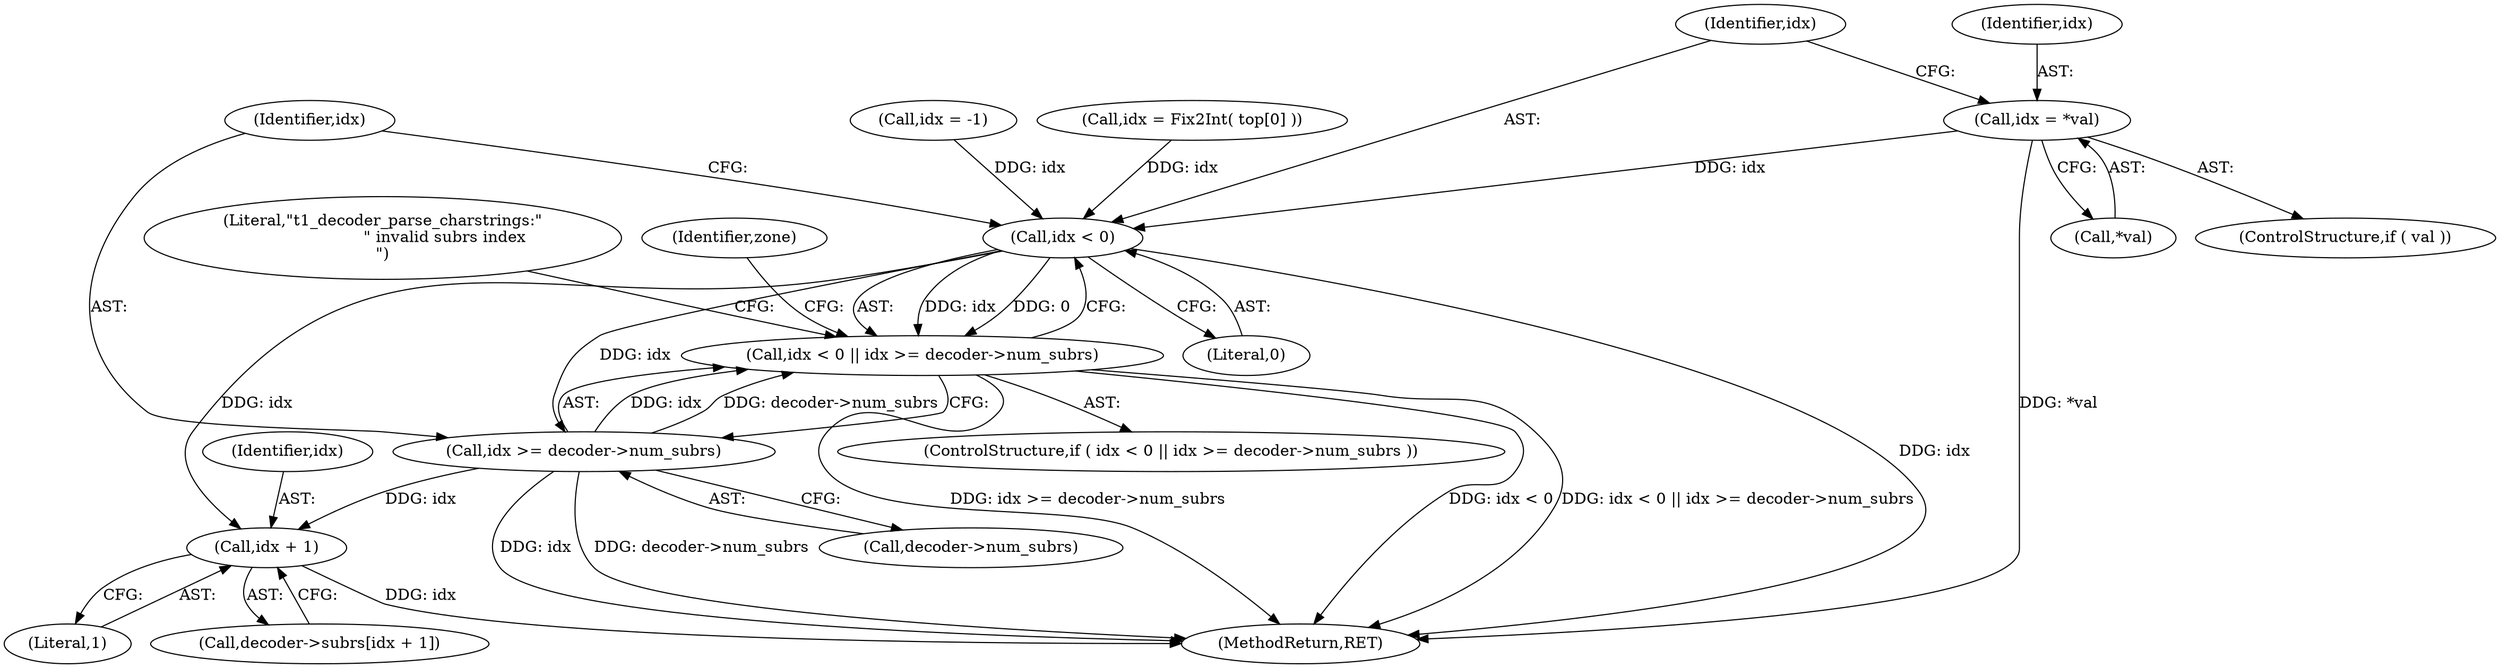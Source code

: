 digraph "0_savannah_f958c48ee431bef8d4d466b40c9cb2d4dbcb7791@pointer" {
"1002206" [label="(Call,idx = *val)"];
"1002217" [label="(Call,idx < 0)"];
"1002216" [label="(Call,idx < 0 || idx >= decoder->num_subrs)"];
"1002220" [label="(Call,idx >= decoder->num_subrs)"];
"1002298" [label="(Call,idx + 1)"];
"1002227" [label="(Literal,\"t1_decoder_parse_charstrings:\"\n                         \" invalid subrs index\n\")"];
"1002218" [label="(Identifier,idx)"];
"1002530" [label="(MethodReturn,RET)"];
"1002216" [label="(Call,idx < 0 || idx >= decoder->num_subrs)"];
"1002220" [label="(Call,idx >= decoder->num_subrs)"];
"1002219" [label="(Literal,0)"];
"1002211" [label="(Call,idx = -1)"];
"1002185" [label="(Call,idx = Fix2Int( top[0] ))"];
"1002298" [label="(Call,idx + 1)"];
"1002221" [label="(Identifier,idx)"];
"1002299" [label="(Identifier,idx)"];
"1002294" [label="(Call,decoder->subrs[idx + 1])"];
"1002206" [label="(Call,idx = *val)"];
"1002215" [label="(ControlStructure,if ( idx < 0 || idx >= decoder->num_subrs ))"];
"1002208" [label="(Call,*val)"];
"1002300" [label="(Literal,1)"];
"1002207" [label="(Identifier,idx)"];
"1002222" [label="(Call,decoder->num_subrs)"];
"1002217" [label="(Call,idx < 0)"];
"1002204" [label="(ControlStructure,if ( val ))"];
"1002232" [label="(Identifier,zone)"];
"1002206" -> "1002204"  [label="AST: "];
"1002206" -> "1002208"  [label="CFG: "];
"1002207" -> "1002206"  [label="AST: "];
"1002208" -> "1002206"  [label="AST: "];
"1002218" -> "1002206"  [label="CFG: "];
"1002206" -> "1002530"  [label="DDG: *val"];
"1002206" -> "1002217"  [label="DDG: idx"];
"1002217" -> "1002216"  [label="AST: "];
"1002217" -> "1002219"  [label="CFG: "];
"1002218" -> "1002217"  [label="AST: "];
"1002219" -> "1002217"  [label="AST: "];
"1002221" -> "1002217"  [label="CFG: "];
"1002216" -> "1002217"  [label="CFG: "];
"1002217" -> "1002530"  [label="DDG: idx"];
"1002217" -> "1002216"  [label="DDG: idx"];
"1002217" -> "1002216"  [label="DDG: 0"];
"1002185" -> "1002217"  [label="DDG: idx"];
"1002211" -> "1002217"  [label="DDG: idx"];
"1002217" -> "1002220"  [label="DDG: idx"];
"1002217" -> "1002298"  [label="DDG: idx"];
"1002216" -> "1002215"  [label="AST: "];
"1002216" -> "1002220"  [label="CFG: "];
"1002220" -> "1002216"  [label="AST: "];
"1002227" -> "1002216"  [label="CFG: "];
"1002232" -> "1002216"  [label="CFG: "];
"1002216" -> "1002530"  [label="DDG: idx >= decoder->num_subrs"];
"1002216" -> "1002530"  [label="DDG: idx < 0"];
"1002216" -> "1002530"  [label="DDG: idx < 0 || idx >= decoder->num_subrs"];
"1002220" -> "1002216"  [label="DDG: idx"];
"1002220" -> "1002216"  [label="DDG: decoder->num_subrs"];
"1002220" -> "1002222"  [label="CFG: "];
"1002221" -> "1002220"  [label="AST: "];
"1002222" -> "1002220"  [label="AST: "];
"1002220" -> "1002530"  [label="DDG: decoder->num_subrs"];
"1002220" -> "1002530"  [label="DDG: idx"];
"1002220" -> "1002298"  [label="DDG: idx"];
"1002298" -> "1002294"  [label="AST: "];
"1002298" -> "1002300"  [label="CFG: "];
"1002299" -> "1002298"  [label="AST: "];
"1002300" -> "1002298"  [label="AST: "];
"1002294" -> "1002298"  [label="CFG: "];
"1002298" -> "1002530"  [label="DDG: idx"];
}
